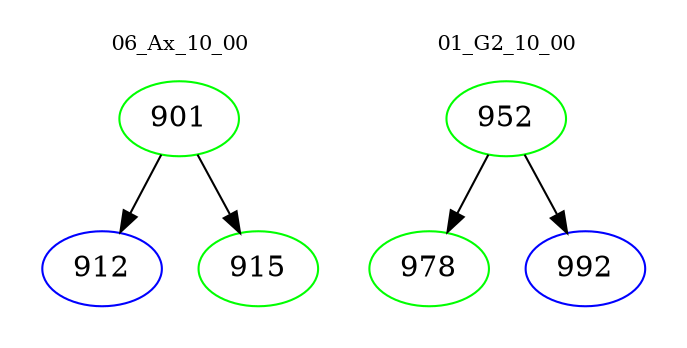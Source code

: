 digraph{
subgraph cluster_0 {
color = white
label = "06_Ax_10_00";
fontsize=10;
T0_901 [label="901", color="green"]
T0_901 -> T0_912 [color="black"]
T0_912 [label="912", color="blue"]
T0_901 -> T0_915 [color="black"]
T0_915 [label="915", color="green"]
}
subgraph cluster_1 {
color = white
label = "01_G2_10_00";
fontsize=10;
T1_952 [label="952", color="green"]
T1_952 -> T1_978 [color="black"]
T1_978 [label="978", color="green"]
T1_952 -> T1_992 [color="black"]
T1_992 [label="992", color="blue"]
}
}
